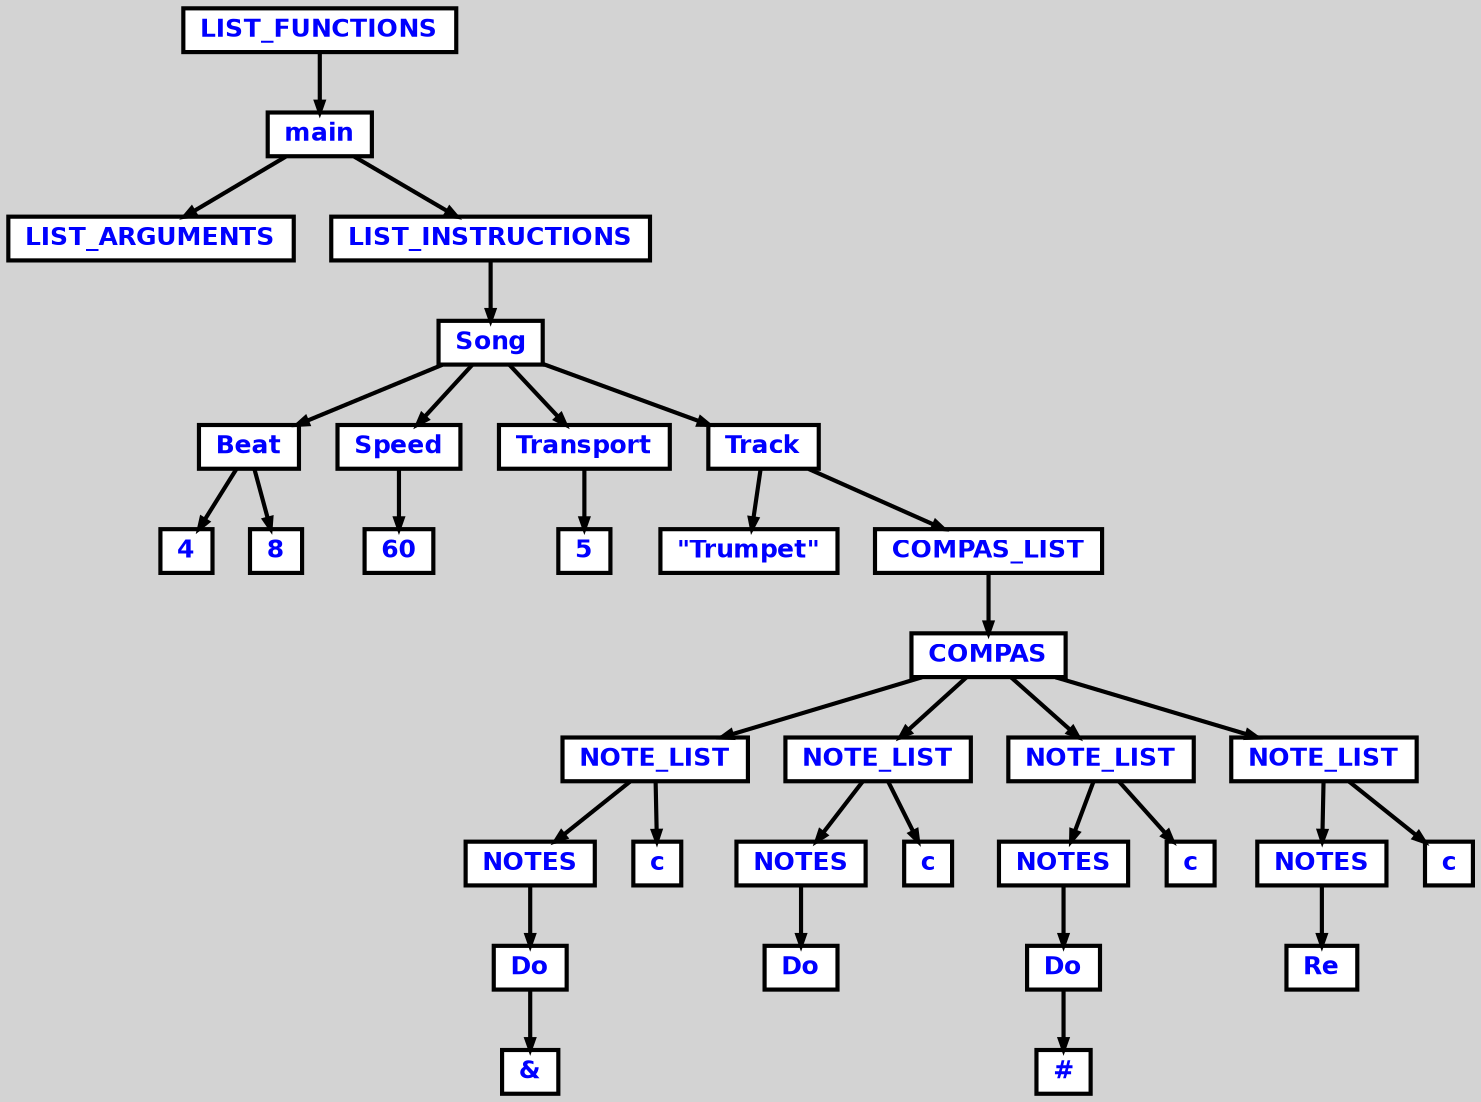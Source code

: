 digraph {

	ordering=out;
	ranksep=.4;
	bgcolor="lightgrey"; node [shape=box, fixedsize=false, fontsize=12, fontname="Helvetica-bold", fontcolor="blue"
		width=.25, height=.25, color="black", fillcolor="white", style="filled, solid, bold"];
	edge [arrowsize=.5, color="black", style="bold"]

  n0 [label="LIST_FUNCTIONS"];
  n1 [label="main"];
  n1 [label="main"];
  n2 [label="LIST_ARGUMENTS"];
  n3 [label="LIST_INSTRUCTIONS"];
  n3 [label="LIST_INSTRUCTIONS"];
  n4 [label="Song"];
  n4 [label="Song"];
  n5 [label="Beat"];
  n5 [label="Beat"];
  n6 [label="4"];
  n7 [label="8"];
  n8 [label="Speed"];
  n8 [label="Speed"];
  n9 [label="60"];
  n10 [label="Transport"];
  n10 [label="Transport"];
  n11 [label="5"];
  n12 [label="Track"];
  n12 [label="Track"];
  n13 [label="\"Trumpet\""];
  n14 [label="COMPAS_LIST"];
  n14 [label="COMPAS_LIST"];
  n15 [label="COMPAS"];
  n15 [label="COMPAS"];
  n16 [label="NOTE_LIST"];
  n16 [label="NOTE_LIST"];
  n17 [label="NOTES"];
  n17 [label="NOTES"];
  n18 [label="Do"];
  n18 [label="Do"];
  n19 [label="&"];
  n20 [label="c"];
  n21 [label="NOTE_LIST"];
  n21 [label="NOTE_LIST"];
  n22 [label="NOTES"];
  n22 [label="NOTES"];
  n23 [label="Do"];
  n24 [label="c"];
  n25 [label="NOTE_LIST"];
  n25 [label="NOTE_LIST"];
  n26 [label="NOTES"];
  n26 [label="NOTES"];
  n27 [label="Do"];
  n27 [label="Do"];
  n28 [label="#"];
  n29 [label="c"];
  n30 [label="NOTE_LIST"];
  n30 [label="NOTE_LIST"];
  n31 [label="NOTES"];
  n31 [label="NOTES"];
  n32 [label="Re"];
  n33 [label="c"];

  n0 -> n1 // "LIST_FUNCTIONS" -> "main"
  n1 -> n2 // "main" -> "LIST_ARGUMENTS"
  n1 -> n3 // "main" -> "LIST_INSTRUCTIONS"
  n3 -> n4 // "LIST_INSTRUCTIONS" -> "Song"
  n4 -> n5 // "Song" -> "Beat"
  n5 -> n6 // "Beat" -> "4"
  n5 -> n7 // "Beat" -> "8"
  n4 -> n8 // "Song" -> "Speed"
  n8 -> n9 // "Speed" -> "60"
  n4 -> n10 // "Song" -> "Transport"
  n10 -> n11 // "Transport" -> "5"
  n4 -> n12 // "Song" -> "Track"
  n12 -> n13 // "Track" -> "\"Trumpet\""
  n12 -> n14 // "Track" -> "COMPAS_LIST"
  n14 -> n15 // "COMPAS_LIST" -> "COMPAS"
  n15 -> n16 // "COMPAS" -> "NOTE_LIST"
  n16 -> n17 // "NOTE_LIST" -> "NOTES"
  n17 -> n18 // "NOTES" -> "Do"
  n18 -> n19 // "Do" -> "&"
  n16 -> n20 // "NOTE_LIST" -> "c"
  n15 -> n21 // "COMPAS" -> "NOTE_LIST"
  n21 -> n22 // "NOTE_LIST" -> "NOTES"
  n22 -> n23 // "NOTES" -> "Do"
  n21 -> n24 // "NOTE_LIST" -> "c"
  n15 -> n25 // "COMPAS" -> "NOTE_LIST"
  n25 -> n26 // "NOTE_LIST" -> "NOTES"
  n26 -> n27 // "NOTES" -> "Do"
  n27 -> n28 // "Do" -> "#"
  n25 -> n29 // "NOTE_LIST" -> "c"
  n15 -> n30 // "COMPAS" -> "NOTE_LIST"
  n30 -> n31 // "NOTE_LIST" -> "NOTES"
  n31 -> n32 // "NOTES" -> "Re"
  n30 -> n33 // "NOTE_LIST" -> "c"

}
